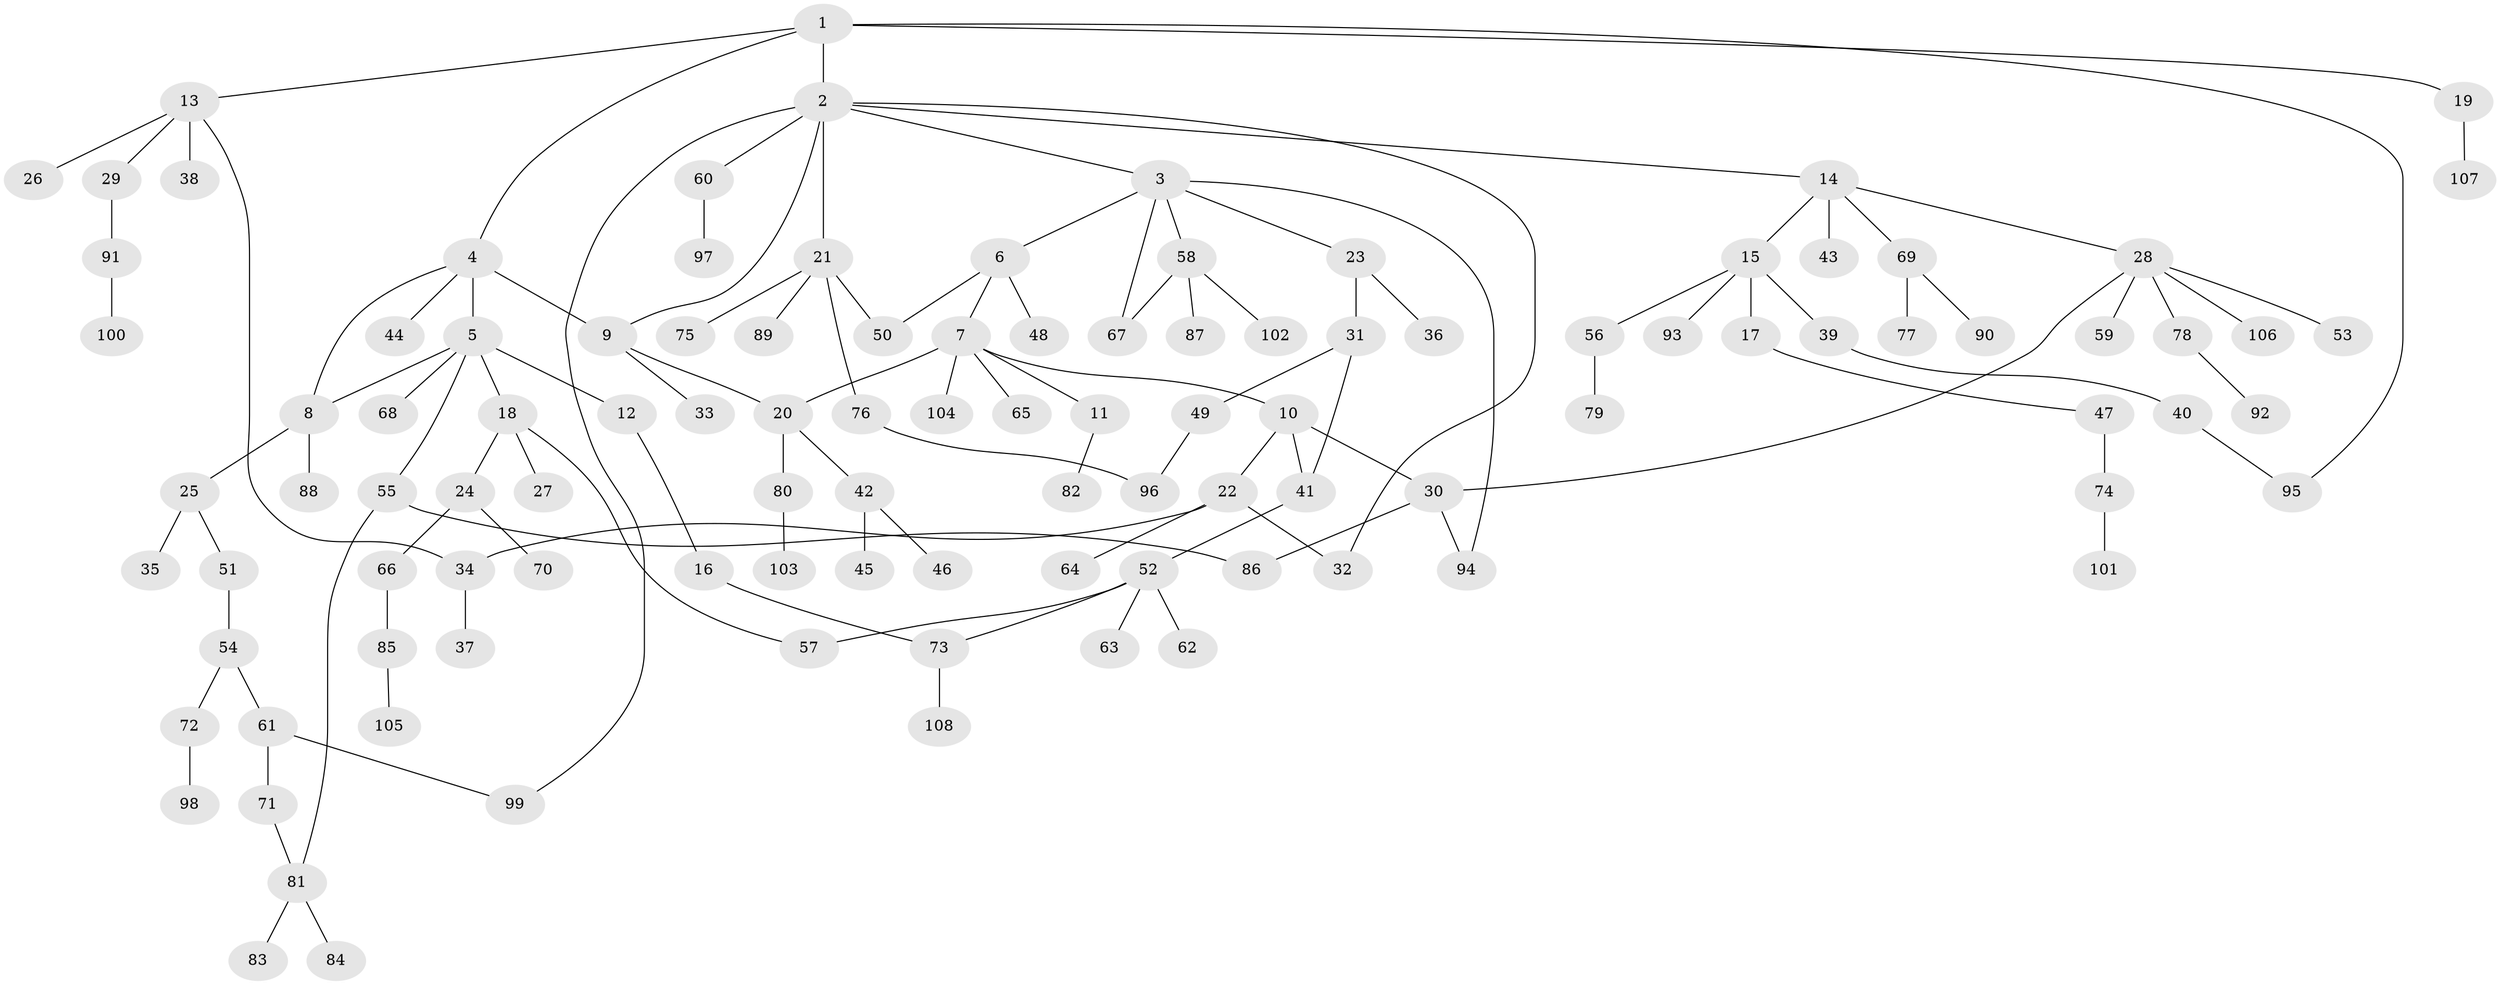 // coarse degree distribution, {5: 0.11428571428571428, 11: 0.014285714285714285, 7: 0.014285714285714285, 8: 0.014285714285714285, 3: 0.05714285714285714, 6: 0.014285714285714285, 2: 0.24285714285714285, 4: 0.07142857142857142, 1: 0.45714285714285713}
// Generated by graph-tools (version 1.1) at 2025/51/02/27/25 19:51:39]
// undirected, 108 vertices, 124 edges
graph export_dot {
graph [start="1"]
  node [color=gray90,style=filled];
  1;
  2;
  3;
  4;
  5;
  6;
  7;
  8;
  9;
  10;
  11;
  12;
  13;
  14;
  15;
  16;
  17;
  18;
  19;
  20;
  21;
  22;
  23;
  24;
  25;
  26;
  27;
  28;
  29;
  30;
  31;
  32;
  33;
  34;
  35;
  36;
  37;
  38;
  39;
  40;
  41;
  42;
  43;
  44;
  45;
  46;
  47;
  48;
  49;
  50;
  51;
  52;
  53;
  54;
  55;
  56;
  57;
  58;
  59;
  60;
  61;
  62;
  63;
  64;
  65;
  66;
  67;
  68;
  69;
  70;
  71;
  72;
  73;
  74;
  75;
  76;
  77;
  78;
  79;
  80;
  81;
  82;
  83;
  84;
  85;
  86;
  87;
  88;
  89;
  90;
  91;
  92;
  93;
  94;
  95;
  96;
  97;
  98;
  99;
  100;
  101;
  102;
  103;
  104;
  105;
  106;
  107;
  108;
  1 -- 2;
  1 -- 4;
  1 -- 13;
  1 -- 19;
  1 -- 95;
  2 -- 3;
  2 -- 14;
  2 -- 21;
  2 -- 60;
  2 -- 99;
  2 -- 9;
  2 -- 32;
  3 -- 6;
  3 -- 23;
  3 -- 58;
  3 -- 94;
  3 -- 67;
  4 -- 5;
  4 -- 8;
  4 -- 9;
  4 -- 44;
  5 -- 12;
  5 -- 18;
  5 -- 55;
  5 -- 68;
  5 -- 8;
  6 -- 7;
  6 -- 48;
  6 -- 50;
  7 -- 10;
  7 -- 11;
  7 -- 65;
  7 -- 104;
  7 -- 20;
  8 -- 25;
  8 -- 88;
  9 -- 20;
  9 -- 33;
  10 -- 22;
  10 -- 30;
  10 -- 41;
  11 -- 82;
  12 -- 16;
  13 -- 26;
  13 -- 29;
  13 -- 34;
  13 -- 38;
  14 -- 15;
  14 -- 28;
  14 -- 43;
  14 -- 69;
  15 -- 17;
  15 -- 39;
  15 -- 56;
  15 -- 93;
  16 -- 73;
  17 -- 47;
  18 -- 24;
  18 -- 27;
  18 -- 57;
  19 -- 107;
  20 -- 42;
  20 -- 80;
  21 -- 75;
  21 -- 76;
  21 -- 89;
  21 -- 50;
  22 -- 32;
  22 -- 64;
  22 -- 34;
  23 -- 31;
  23 -- 36;
  24 -- 66;
  24 -- 70;
  25 -- 35;
  25 -- 51;
  28 -- 53;
  28 -- 59;
  28 -- 78;
  28 -- 106;
  28 -- 30;
  29 -- 91;
  30 -- 86;
  30 -- 94;
  31 -- 41;
  31 -- 49;
  34 -- 37;
  39 -- 40;
  40 -- 95;
  41 -- 52;
  42 -- 45;
  42 -- 46;
  47 -- 74;
  49 -- 96;
  51 -- 54;
  52 -- 57;
  52 -- 62;
  52 -- 63;
  52 -- 73;
  54 -- 61;
  54 -- 72;
  55 -- 86;
  55 -- 81;
  56 -- 79;
  58 -- 67;
  58 -- 87;
  58 -- 102;
  60 -- 97;
  61 -- 71;
  61 -- 99;
  66 -- 85;
  69 -- 77;
  69 -- 90;
  71 -- 81;
  72 -- 98;
  73 -- 108;
  74 -- 101;
  76 -- 96;
  78 -- 92;
  80 -- 103;
  81 -- 83;
  81 -- 84;
  85 -- 105;
  91 -- 100;
}
